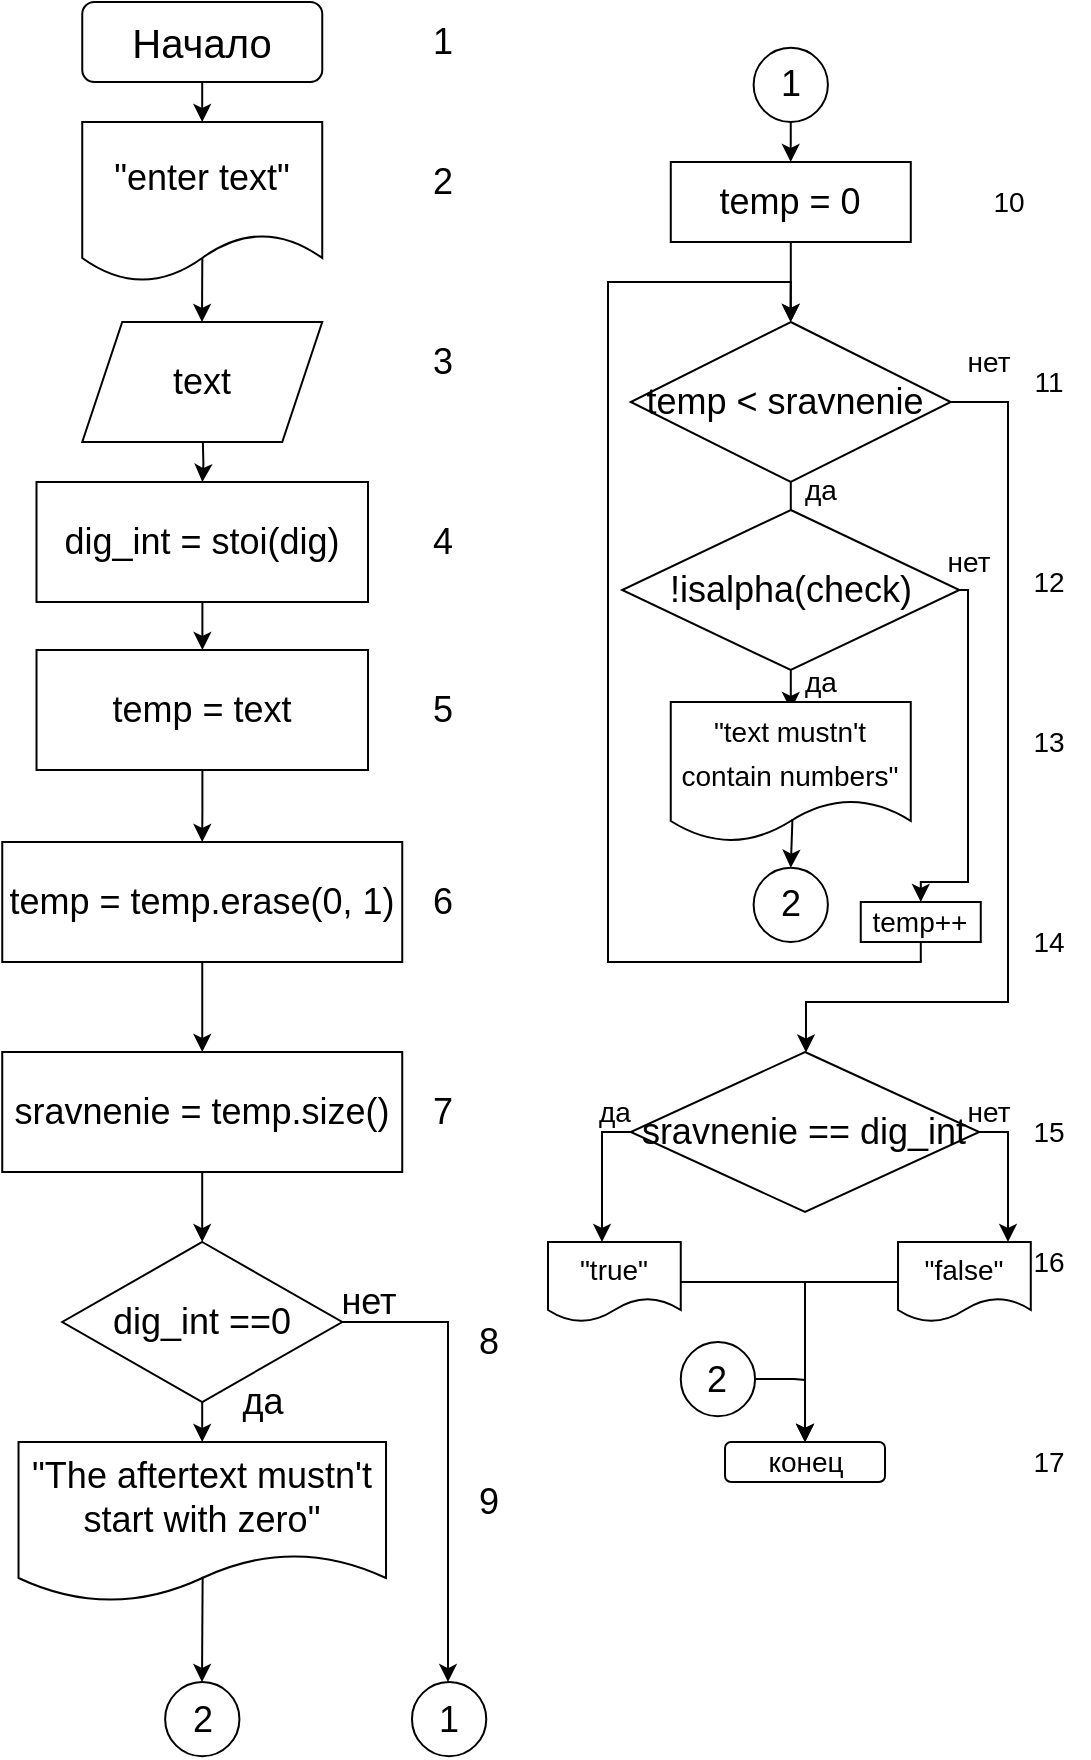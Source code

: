 <mxfile version="16.0.3" type="github">
  <diagram id="C5RBs43oDa-KdzZeNtuy" name="Page-1">
    <mxGraphModel dx="1653" dy="1235" grid="1" gridSize="20" guides="1" tooltips="1" connect="1" arrows="1" fold="1" page="1" pageScale="1" pageWidth="827" pageHeight="1169" math="0" shadow="0">
      <root>
        <mxCell id="WIyWlLk6GJQsqaUBKTNV-0" />
        <mxCell id="WIyWlLk6GJQsqaUBKTNV-1" parent="WIyWlLk6GJQsqaUBKTNV-0" />
        <mxCell id="6rxGdcta7ztDB5Gd1GuF-165" value="" style="edgeStyle=orthogonalEdgeStyle;rounded=0;orthogonalLoop=1;jettySize=auto;html=1;fontSize=14;entryX=0.5;entryY=0;entryDx=0;entryDy=0;" parent="WIyWlLk6GJQsqaUBKTNV-1" source="6rxGdcta7ztDB5Gd1GuF-166" edge="1">
          <mxGeometry relative="1" as="geometry">
            <mxPoint x="1177.125" y="80" as="targetPoint" />
          </mxGeometry>
        </mxCell>
        <mxCell id="6rxGdcta7ztDB5Gd1GuF-166" value="&lt;font style=&quot;font-size: 20px&quot;&gt;Начало&lt;/font&gt;" style="rounded=1;whiteSpace=wrap;html=1;fontSize=12;glass=0;strokeWidth=1;shadow=0;" parent="WIyWlLk6GJQsqaUBKTNV-1" vertex="1">
          <mxGeometry x="1117.13" y="20" width="120" height="40" as="geometry" />
        </mxCell>
        <mxCell id="daI0AMhPsT-8VJa9p6D3-3" value="" style="edgeStyle=orthogonalEdgeStyle;rounded=0;orthogonalLoop=1;jettySize=auto;html=1;fontSize=18;" parent="WIyWlLk6GJQsqaUBKTNV-1" edge="1">
          <mxGeometry relative="1" as="geometry">
            <mxPoint x="1177.2" y="140" as="sourcePoint" />
            <mxPoint x="1177" y="180" as="targetPoint" />
            <Array as="points">
              <mxPoint x="1177" y="140" />
              <mxPoint x="1177" y="140" />
            </Array>
          </mxGeometry>
        </mxCell>
        <mxCell id="daI0AMhPsT-8VJa9p6D3-1" value="2" style="text;html=1;align=center;verticalAlign=middle;resizable=0;points=[];autosize=1;strokeColor=none;fillColor=none;fontSize=18;" parent="WIyWlLk6GJQsqaUBKTNV-1" vertex="1">
          <mxGeometry x="1277.13" y="90" width="40" height="40" as="geometry" />
        </mxCell>
        <mxCell id="daI0AMhPsT-8VJa9p6D3-8" value="" style="edgeStyle=orthogonalEdgeStyle;rounded=0;orthogonalLoop=1;jettySize=auto;html=1;fontSize=18;" parent="WIyWlLk6GJQsqaUBKTNV-1" target="daI0AMhPsT-8VJa9p6D3-7" edge="1">
          <mxGeometry relative="1" as="geometry">
            <mxPoint x="1177.2" y="230" as="sourcePoint" />
          </mxGeometry>
        </mxCell>
        <mxCell id="daI0AMhPsT-8VJa9p6D3-5" value="1" style="text;html=1;align=center;verticalAlign=middle;resizable=0;points=[];autosize=1;strokeColor=none;fillColor=none;fontSize=18;" parent="WIyWlLk6GJQsqaUBKTNV-1" vertex="1">
          <mxGeometry x="1277.13" y="20" width="40" height="40" as="geometry" />
        </mxCell>
        <mxCell id="daI0AMhPsT-8VJa9p6D3-6" value="3" style="text;html=1;align=center;verticalAlign=middle;resizable=0;points=[];autosize=1;strokeColor=none;fillColor=none;fontSize=18;" parent="WIyWlLk6GJQsqaUBKTNV-1" vertex="1">
          <mxGeometry x="1277.13" y="180" width="40" height="40" as="geometry" />
        </mxCell>
        <mxCell id="daI0AMhPsT-8VJa9p6D3-11" value="" style="edgeStyle=orthogonalEdgeStyle;rounded=0;orthogonalLoop=1;jettySize=auto;html=1;fontSize=18;" parent="WIyWlLk6GJQsqaUBKTNV-1" source="daI0AMhPsT-8VJa9p6D3-7" target="daI0AMhPsT-8VJa9p6D3-10" edge="1">
          <mxGeometry relative="1" as="geometry" />
        </mxCell>
        <mxCell id="daI0AMhPsT-8VJa9p6D3-7" value="&lt;font style=&quot;font-size: 18px&quot;&gt;dig_int = stoi(dig)&lt;br&gt;&lt;/font&gt;" style="whiteSpace=wrap;html=1;" parent="WIyWlLk6GJQsqaUBKTNV-1" vertex="1">
          <mxGeometry x="1094.25" y="260" width="165.75" height="60" as="geometry" />
        </mxCell>
        <mxCell id="daI0AMhPsT-8VJa9p6D3-9" value="4" style="text;html=1;align=center;verticalAlign=middle;resizable=0;points=[];autosize=1;strokeColor=none;fillColor=none;fontSize=18;" parent="WIyWlLk6GJQsqaUBKTNV-1" vertex="1">
          <mxGeometry x="1277.13" y="270" width="40" height="40" as="geometry" />
        </mxCell>
        <mxCell id="daI0AMhPsT-8VJa9p6D3-14" value="" style="edgeStyle=orthogonalEdgeStyle;rounded=0;orthogonalLoop=1;jettySize=auto;html=1;fontSize=18;" parent="WIyWlLk6GJQsqaUBKTNV-1" source="daI0AMhPsT-8VJa9p6D3-10" target="daI0AMhPsT-8VJa9p6D3-13" edge="1">
          <mxGeometry relative="1" as="geometry" />
        </mxCell>
        <mxCell id="daI0AMhPsT-8VJa9p6D3-10" value="&lt;font style=&quot;font-size: 18px&quot;&gt;temp = text&lt;br&gt;&lt;/font&gt;" style="whiteSpace=wrap;html=1;" parent="WIyWlLk6GJQsqaUBKTNV-1" vertex="1">
          <mxGeometry x="1094.26" y="344" width="165.75" height="60" as="geometry" />
        </mxCell>
        <mxCell id="daI0AMhPsT-8VJa9p6D3-12" value="5" style="text;html=1;align=center;verticalAlign=middle;resizable=0;points=[];autosize=1;strokeColor=none;fillColor=none;fontSize=18;" parent="WIyWlLk6GJQsqaUBKTNV-1" vertex="1">
          <mxGeometry x="1277.13" y="354" width="40" height="40" as="geometry" />
        </mxCell>
        <mxCell id="daI0AMhPsT-8VJa9p6D3-17" value="" style="edgeStyle=orthogonalEdgeStyle;rounded=0;orthogonalLoop=1;jettySize=auto;html=1;fontSize=18;" parent="WIyWlLk6GJQsqaUBKTNV-1" source="daI0AMhPsT-8VJa9p6D3-13" target="daI0AMhPsT-8VJa9p6D3-16" edge="1">
          <mxGeometry relative="1" as="geometry" />
        </mxCell>
        <mxCell id="daI0AMhPsT-8VJa9p6D3-13" value="&lt;font style=&quot;font-size: 18px&quot;&gt;temp = temp.erase(0, 1)&lt;br&gt;&lt;/font&gt;" style="whiteSpace=wrap;html=1;" parent="WIyWlLk6GJQsqaUBKTNV-1" vertex="1">
          <mxGeometry x="1077.13" y="440" width="200" height="60" as="geometry" />
        </mxCell>
        <mxCell id="daI0AMhPsT-8VJa9p6D3-15" value="6" style="text;html=1;align=center;verticalAlign=middle;resizable=0;points=[];autosize=1;strokeColor=none;fillColor=none;fontSize=18;" parent="WIyWlLk6GJQsqaUBKTNV-1" vertex="1">
          <mxGeometry x="1277.13" y="450" width="40" height="40" as="geometry" />
        </mxCell>
        <mxCell id="iGxkUd32mKnICYGsO4rx-1" value="" style="edgeStyle=orthogonalEdgeStyle;rounded=0;orthogonalLoop=1;jettySize=auto;html=1;fontSize=18;" parent="WIyWlLk6GJQsqaUBKTNV-1" source="daI0AMhPsT-8VJa9p6D3-16" target="iGxkUd32mKnICYGsO4rx-0" edge="1">
          <mxGeometry relative="1" as="geometry" />
        </mxCell>
        <mxCell id="daI0AMhPsT-8VJa9p6D3-16" value="&lt;font style=&quot;font-size: 18px&quot;&gt;sravnenie = temp.size()&lt;br&gt;&lt;/font&gt;" style="whiteSpace=wrap;html=1;" parent="WIyWlLk6GJQsqaUBKTNV-1" vertex="1">
          <mxGeometry x="1077.12" y="545" width="200" height="60" as="geometry" />
        </mxCell>
        <mxCell id="daI0AMhPsT-8VJa9p6D3-18" value="7" style="text;html=1;align=center;verticalAlign=middle;resizable=0;points=[];autosize=1;strokeColor=none;fillColor=none;fontSize=18;" parent="WIyWlLk6GJQsqaUBKTNV-1" vertex="1">
          <mxGeometry x="1277.13" y="555" width="40" height="40" as="geometry" />
        </mxCell>
        <mxCell id="daI0AMhPsT-8VJa9p6D3-21" style="edgeStyle=orthogonalEdgeStyle;rounded=0;orthogonalLoop=1;jettySize=auto;html=1;fontSize=18;" parent="WIyWlLk6GJQsqaUBKTNV-1" source="daI0AMhPsT-8VJa9p6D3-19" edge="1">
          <mxGeometry relative="1" as="geometry">
            <mxPoint x="1580" y="640" as="targetPoint" />
            <Array as="points">
              <mxPoint x="1580" y="585" />
            </Array>
          </mxGeometry>
        </mxCell>
        <mxCell id="daI0AMhPsT-8VJa9p6D3-25" style="edgeStyle=orthogonalEdgeStyle;rounded=0;orthogonalLoop=1;jettySize=auto;html=1;fontSize=18;" parent="WIyWlLk6GJQsqaUBKTNV-1" source="daI0AMhPsT-8VJa9p6D3-19" edge="1">
          <mxGeometry relative="1" as="geometry">
            <Array as="points">
              <mxPoint x="1377" y="585" />
            </Array>
            <mxPoint x="1377" y="640" as="targetPoint" />
          </mxGeometry>
        </mxCell>
        <mxCell id="daI0AMhPsT-8VJa9p6D3-19" value="&lt;font style=&quot;font-size: 18px&quot;&gt;sravnenie == dig_int&lt;/font&gt;" style="rhombus;whiteSpace=wrap;html=1;" parent="WIyWlLk6GJQsqaUBKTNV-1" vertex="1">
          <mxGeometry x="1391.38" y="545" width="174.25" height="80" as="geometry" />
        </mxCell>
        <mxCell id="iGxkUd32mKnICYGsO4rx-2" style="edgeStyle=orthogonalEdgeStyle;rounded=0;orthogonalLoop=1;jettySize=auto;html=1;fontSize=18;" parent="WIyWlLk6GJQsqaUBKTNV-1" source="iGxkUd32mKnICYGsO4rx-0" edge="1" target="iGxkUd32mKnICYGsO4rx-17">
          <mxGeometry relative="1" as="geometry">
            <mxPoint x="1177" y="860" as="targetPoint" />
            <Array as="points">
              <mxPoint x="1300" y="680" />
            </Array>
          </mxGeometry>
        </mxCell>
        <mxCell id="iGxkUd32mKnICYGsO4rx-5" value="" style="edgeStyle=orthogonalEdgeStyle;rounded=0;orthogonalLoop=1;jettySize=auto;html=1;fontSize=18;" parent="WIyWlLk6GJQsqaUBKTNV-1" source="iGxkUd32mKnICYGsO4rx-0" target="iGxkUd32mKnICYGsO4rx-4" edge="1">
          <mxGeometry relative="1" as="geometry" />
        </mxCell>
        <mxCell id="iGxkUd32mKnICYGsO4rx-0" value="&lt;font style=&quot;font-size: 18px&quot;&gt;dig_int ==0&lt;/font&gt;" style="rhombus;whiteSpace=wrap;html=1;" parent="WIyWlLk6GJQsqaUBKTNV-1" vertex="1">
          <mxGeometry x="1107.13" y="640" width="140" height="80" as="geometry" />
        </mxCell>
        <mxCell id="iGxkUd32mKnICYGsO4rx-4" value="&quot;The aftertext mustn&#39;t start with zero&quot;" style="shape=document;whiteSpace=wrap;html=1;boundedLbl=1;fontSize=18;" parent="WIyWlLk6GJQsqaUBKTNV-1" vertex="1">
          <mxGeometry x="1085.26" y="740" width="183.75" height="80" as="geometry" />
        </mxCell>
        <mxCell id="iGxkUd32mKnICYGsO4rx-7" value="" style="endArrow=classic;html=1;rounded=0;fontSize=18;exitX=0.501;exitY=0.842;exitDx=0;exitDy=0;exitPerimeter=0;" parent="WIyWlLk6GJQsqaUBKTNV-1" source="iGxkUd32mKnICYGsO4rx-4" edge="1">
          <mxGeometry width="50" height="50" relative="1" as="geometry">
            <mxPoint x="1177.02" y="840" as="sourcePoint" />
            <mxPoint x="1177" y="860" as="targetPoint" />
          </mxGeometry>
        </mxCell>
        <mxCell id="iGxkUd32mKnICYGsO4rx-8" value="да" style="text;html=1;align=center;verticalAlign=middle;resizable=0;points=[];autosize=1;strokeColor=none;fillColor=none;fontSize=18;" parent="WIyWlLk6GJQsqaUBKTNV-1" vertex="1">
          <mxGeometry x="1177.13" y="700" width="60" height="40" as="geometry" />
        </mxCell>
        <mxCell id="iGxkUd32mKnICYGsO4rx-9" value="нет" style="text;html=1;align=center;verticalAlign=middle;resizable=0;points=[];autosize=1;strokeColor=none;fillColor=none;fontSize=18;" parent="WIyWlLk6GJQsqaUBKTNV-1" vertex="1">
          <mxGeometry x="1230" y="650" width="60" height="40" as="geometry" />
        </mxCell>
        <mxCell id="iGxkUd32mKnICYGsO4rx-10" value="8" style="text;html=1;align=center;verticalAlign=middle;resizable=0;points=[];autosize=1;strokeColor=none;fillColor=none;fontSize=18;" parent="WIyWlLk6GJQsqaUBKTNV-1" vertex="1">
          <mxGeometry x="1300" y="670" width="40" height="40" as="geometry" />
        </mxCell>
        <mxCell id="iGxkUd32mKnICYGsO4rx-11" value="9" style="text;html=1;align=center;verticalAlign=middle;resizable=0;points=[];autosize=1;strokeColor=none;fillColor=none;fontSize=18;" parent="WIyWlLk6GJQsqaUBKTNV-1" vertex="1">
          <mxGeometry x="1300" y="750" width="40" height="40" as="geometry" />
        </mxCell>
        <mxCell id="iGxkUd32mKnICYGsO4rx-14" value="" style="edgeStyle=orthogonalEdgeStyle;rounded=0;orthogonalLoop=1;jettySize=auto;html=1;fontSize=18;" parent="WIyWlLk6GJQsqaUBKTNV-1" source="iGxkUd32mKnICYGsO4rx-12" edge="1">
          <mxGeometry relative="1" as="geometry">
            <mxPoint x="1471.26" y="180" as="targetPoint" />
          </mxGeometry>
        </mxCell>
        <mxCell id="iGxkUd32mKnICYGsO4rx-12" value="temp = 0" style="whiteSpace=wrap;html=1;fontSize=18;" parent="WIyWlLk6GJQsqaUBKTNV-1" vertex="1">
          <mxGeometry x="1411.39" y="100" width="120" height="40" as="geometry" />
        </mxCell>
        <mxCell id="iGxkUd32mKnICYGsO4rx-21" value="" style="edgeStyle=orthogonalEdgeStyle;rounded=0;orthogonalLoop=1;jettySize=auto;html=1;fontSize=18;" parent="WIyWlLk6GJQsqaUBKTNV-1" source="iGxkUd32mKnICYGsO4rx-15" target="iGxkUd32mKnICYGsO4rx-20" edge="1">
          <mxGeometry relative="1" as="geometry" />
        </mxCell>
        <mxCell id="iGxkUd32mKnICYGsO4rx-48" style="edgeStyle=orthogonalEdgeStyle;rounded=0;orthogonalLoop=1;jettySize=auto;html=1;fontSize=14;" parent="WIyWlLk6GJQsqaUBKTNV-1" source="iGxkUd32mKnICYGsO4rx-15" target="daI0AMhPsT-8VJa9p6D3-19" edge="1">
          <mxGeometry relative="1" as="geometry">
            <Array as="points">
              <mxPoint x="1580" y="220" />
              <mxPoint x="1580" y="520" />
              <mxPoint x="1479" y="520" />
            </Array>
          </mxGeometry>
        </mxCell>
        <mxCell id="iGxkUd32mKnICYGsO4rx-15" value="temp &amp;lt; sravnenie&amp;nbsp;" style="rhombus;whiteSpace=wrap;html=1;fontSize=18;" parent="WIyWlLk6GJQsqaUBKTNV-1" vertex="1">
          <mxGeometry x="1391.38" y="180" width="160" height="80" as="geometry" />
        </mxCell>
        <mxCell id="iGxkUd32mKnICYGsO4rx-17" value="1" style="ellipse;whiteSpace=wrap;html=1;aspect=fixed;fontSize=18;" parent="WIyWlLk6GJQsqaUBKTNV-1" vertex="1">
          <mxGeometry x="1281.99" y="860" width="37.14" height="37.14" as="geometry" />
        </mxCell>
        <mxCell id="iGxkUd32mKnICYGsO4rx-19" value="" style="edgeStyle=orthogonalEdgeStyle;rounded=0;orthogonalLoop=1;jettySize=auto;html=1;fontSize=18;" parent="WIyWlLk6GJQsqaUBKTNV-1" source="iGxkUd32mKnICYGsO4rx-18" target="iGxkUd32mKnICYGsO4rx-12" edge="1">
          <mxGeometry relative="1" as="geometry" />
        </mxCell>
        <mxCell id="iGxkUd32mKnICYGsO4rx-18" value="1" style="ellipse;whiteSpace=wrap;html=1;aspect=fixed;fontSize=18;" parent="WIyWlLk6GJQsqaUBKTNV-1" vertex="1">
          <mxGeometry x="1452.81" y="42.86" width="37.14" height="37.14" as="geometry" />
        </mxCell>
        <mxCell id="iGxkUd32mKnICYGsO4rx-23" value="" style="edgeStyle=orthogonalEdgeStyle;rounded=0;orthogonalLoop=1;jettySize=auto;html=1;fontSize=18;" parent="WIyWlLk6GJQsqaUBKTNV-1" source="iGxkUd32mKnICYGsO4rx-20" edge="1">
          <mxGeometry relative="1" as="geometry">
            <mxPoint x="1471.452" y="374.0" as="targetPoint" />
          </mxGeometry>
        </mxCell>
        <mxCell id="iGxkUd32mKnICYGsO4rx-31" style="edgeStyle=orthogonalEdgeStyle;rounded=0;orthogonalLoop=1;jettySize=auto;html=1;fontSize=14;entryX=0.5;entryY=0;entryDx=0;entryDy=0;" parent="WIyWlLk6GJQsqaUBKTNV-1" source="iGxkUd32mKnICYGsO4rx-20" target="iGxkUd32mKnICYGsO4rx-30" edge="1">
          <mxGeometry relative="1" as="geometry">
            <mxPoint x="1560" y="500" as="targetPoint" />
            <Array as="points">
              <mxPoint x="1560" y="314" />
              <mxPoint x="1560" y="460" />
              <mxPoint x="1536" y="460" />
            </Array>
          </mxGeometry>
        </mxCell>
        <mxCell id="iGxkUd32mKnICYGsO4rx-20" value="&lt;span style=&quot;text-align: left ; background-color: rgb(255 , 255 , 255)&quot;&gt;&lt;font style=&quot;font-size: 18px&quot;&gt;!isalpha(check)&lt;/font&gt;&lt;/span&gt;" style="rhombus;whiteSpace=wrap;html=1;fontSize=18;" parent="WIyWlLk6GJQsqaUBKTNV-1" vertex="1">
          <mxGeometry x="1387.08" y="274" width="168.62" height="80" as="geometry" />
        </mxCell>
        <mxCell id="iGxkUd32mKnICYGsO4rx-26" value="&lt;font style=&quot;font-size: 14px&quot;&gt;&quot;text mustn&#39;t contain numbers&quot;&lt;/font&gt;" style="shape=document;whiteSpace=wrap;html=1;boundedLbl=1;fontSize=18;" parent="WIyWlLk6GJQsqaUBKTNV-1" vertex="1">
          <mxGeometry x="1411.38" y="370" width="120" height="70" as="geometry" />
        </mxCell>
        <mxCell id="iGxkUd32mKnICYGsO4rx-37" style="edgeStyle=orthogonalEdgeStyle;rounded=0;orthogonalLoop=1;jettySize=auto;html=1;fontSize=14;entryX=0.5;entryY=0;entryDx=0;entryDy=0;" parent="WIyWlLk6GJQsqaUBKTNV-1" source="iGxkUd32mKnICYGsO4rx-30" target="iGxkUd32mKnICYGsO4rx-15" edge="1">
          <mxGeometry relative="1" as="geometry">
            <mxPoint x="1380" y="260" as="targetPoint" />
            <Array as="points">
              <mxPoint x="1536" y="500" />
              <mxPoint x="1380" y="500" />
              <mxPoint x="1380" y="160" />
              <mxPoint x="1471" y="160" />
            </Array>
          </mxGeometry>
        </mxCell>
        <mxCell id="iGxkUd32mKnICYGsO4rx-30" value="temp++" style="whiteSpace=wrap;html=1;fontSize=14;" parent="WIyWlLk6GJQsqaUBKTNV-1" vertex="1">
          <mxGeometry x="1506.38" y="470" width="60" height="20" as="geometry" />
        </mxCell>
        <mxCell id="iGxkUd32mKnICYGsO4rx-32" value="да" style="text;html=1;align=center;verticalAlign=middle;resizable=0;points=[];autosize=1;strokeColor=none;fillColor=none;fontSize=14;" parent="WIyWlLk6GJQsqaUBKTNV-1" vertex="1">
          <mxGeometry x="1466.38" y="350" width="40" height="20" as="geometry" />
        </mxCell>
        <mxCell id="iGxkUd32mKnICYGsO4rx-34" value="да" style="text;html=1;align=center;verticalAlign=middle;resizable=0;points=[];autosize=1;strokeColor=none;fillColor=none;fontSize=14;" parent="WIyWlLk6GJQsqaUBKTNV-1" vertex="1">
          <mxGeometry x="1466.38" y="254" width="40" height="20" as="geometry" />
        </mxCell>
        <mxCell id="iGxkUd32mKnICYGsO4rx-35" value="нет" style="text;html=1;align=center;verticalAlign=middle;resizable=0;points=[];autosize=1;strokeColor=none;fillColor=none;fontSize=14;" parent="WIyWlLk6GJQsqaUBKTNV-1" vertex="1">
          <mxGeometry x="1530" y="290" width="60" height="20" as="geometry" />
        </mxCell>
        <mxCell id="iGxkUd32mKnICYGsO4rx-36" value="нет" style="text;html=1;align=center;verticalAlign=middle;resizable=0;points=[];autosize=1;strokeColor=none;fillColor=none;fontSize=14;" parent="WIyWlLk6GJQsqaUBKTNV-1" vertex="1">
          <mxGeometry x="1540" y="190" width="60" height="20" as="geometry" />
        </mxCell>
        <mxCell id="iGxkUd32mKnICYGsO4rx-39" value="нет" style="text;html=1;align=center;verticalAlign=middle;resizable=0;points=[];autosize=1;strokeColor=none;fillColor=none;fontSize=14;" parent="WIyWlLk6GJQsqaUBKTNV-1" vertex="1">
          <mxGeometry x="1540" y="565" width="60" height="20" as="geometry" />
        </mxCell>
        <mxCell id="iGxkUd32mKnICYGsO4rx-40" value="10" style="text;html=1;align=center;verticalAlign=middle;resizable=0;points=[];autosize=1;strokeColor=none;fillColor=none;fontSize=14;" parent="WIyWlLk6GJQsqaUBKTNV-1" vertex="1">
          <mxGeometry x="1560" y="110" width="40" height="20" as="geometry" />
        </mxCell>
        <mxCell id="iGxkUd32mKnICYGsO4rx-43" value="да" style="text;html=1;align=center;verticalAlign=middle;resizable=0;points=[];autosize=1;strokeColor=none;fillColor=none;fontSize=14;" parent="WIyWlLk6GJQsqaUBKTNV-1" vertex="1">
          <mxGeometry x="1363.19" y="565" width="40" height="20" as="geometry" />
        </mxCell>
        <mxCell id="n1pST-J_KuiagPCjS6O9-8" style="edgeStyle=orthogonalEdgeStyle;rounded=0;orthogonalLoop=1;jettySize=auto;html=1;entryX=0.5;entryY=0;entryDx=0;entryDy=0;" edge="1" parent="WIyWlLk6GJQsqaUBKTNV-1" source="iGxkUd32mKnICYGsO4rx-44" target="iGxkUd32mKnICYGsO4rx-49">
          <mxGeometry relative="1" as="geometry" />
        </mxCell>
        <mxCell id="iGxkUd32mKnICYGsO4rx-44" value="&quot;true&quot;" style="shape=document;whiteSpace=wrap;html=1;boundedLbl=1;fontSize=14;" parent="WIyWlLk6GJQsqaUBKTNV-1" vertex="1">
          <mxGeometry x="1350" y="640" width="66.38" height="40" as="geometry" />
        </mxCell>
        <mxCell id="n1pST-J_KuiagPCjS6O9-9" style="edgeStyle=orthogonalEdgeStyle;rounded=0;orthogonalLoop=1;jettySize=auto;html=1;entryX=0.5;entryY=0;entryDx=0;entryDy=0;" edge="1" parent="WIyWlLk6GJQsqaUBKTNV-1" source="iGxkUd32mKnICYGsO4rx-45" target="iGxkUd32mKnICYGsO4rx-49">
          <mxGeometry relative="1" as="geometry" />
        </mxCell>
        <mxCell id="iGxkUd32mKnICYGsO4rx-45" value="&quot;false&quot;" style="shape=document;whiteSpace=wrap;html=1;boundedLbl=1;fontSize=14;" parent="WIyWlLk6GJQsqaUBKTNV-1" vertex="1">
          <mxGeometry x="1525.01" y="640" width="66.38" height="40" as="geometry" />
        </mxCell>
        <mxCell id="iGxkUd32mKnICYGsO4rx-49" value="конец" style="rounded=1;whiteSpace=wrap;html=1;fontSize=14;" parent="WIyWlLk6GJQsqaUBKTNV-1" vertex="1">
          <mxGeometry x="1438.51" y="740" width="80" height="20" as="geometry" />
        </mxCell>
        <mxCell id="iGxkUd32mKnICYGsO4rx-50" value="11" style="text;html=1;align=center;verticalAlign=middle;resizable=0;points=[];autosize=1;strokeColor=none;fillColor=none;fontSize=14;" parent="WIyWlLk6GJQsqaUBKTNV-1" vertex="1">
          <mxGeometry x="1580" y="200" width="40" height="20" as="geometry" />
        </mxCell>
        <mxCell id="iGxkUd32mKnICYGsO4rx-51" value="12" style="text;html=1;align=center;verticalAlign=middle;resizable=0;points=[];autosize=1;strokeColor=none;fillColor=none;fontSize=14;" parent="WIyWlLk6GJQsqaUBKTNV-1" vertex="1">
          <mxGeometry x="1580" y="300" width="40" height="20" as="geometry" />
        </mxCell>
        <mxCell id="iGxkUd32mKnICYGsO4rx-52" value="13" style="text;html=1;align=center;verticalAlign=middle;resizable=0;points=[];autosize=1;strokeColor=none;fillColor=none;fontSize=14;" parent="WIyWlLk6GJQsqaUBKTNV-1" vertex="1">
          <mxGeometry x="1580" y="380" width="40" height="20" as="geometry" />
        </mxCell>
        <mxCell id="iGxkUd32mKnICYGsO4rx-53" value="14" style="text;html=1;align=center;verticalAlign=middle;resizable=0;points=[];autosize=1;strokeColor=none;fillColor=none;fontSize=14;" parent="WIyWlLk6GJQsqaUBKTNV-1" vertex="1">
          <mxGeometry x="1580" y="480" width="40" height="20" as="geometry" />
        </mxCell>
        <mxCell id="iGxkUd32mKnICYGsO4rx-54" value="15" style="text;html=1;align=center;verticalAlign=middle;resizable=0;points=[];autosize=1;strokeColor=none;fillColor=none;fontSize=14;" parent="WIyWlLk6GJQsqaUBKTNV-1" vertex="1">
          <mxGeometry x="1580" y="575" width="40" height="20" as="geometry" />
        </mxCell>
        <mxCell id="iGxkUd32mKnICYGsO4rx-55" value="16" style="text;html=1;align=center;verticalAlign=middle;resizable=0;points=[];autosize=1;strokeColor=none;fillColor=none;fontSize=14;" parent="WIyWlLk6GJQsqaUBKTNV-1" vertex="1">
          <mxGeometry x="1580" y="640" width="40" height="20" as="geometry" />
        </mxCell>
        <mxCell id="iGxkUd32mKnICYGsO4rx-56" value="17" style="text;html=1;align=center;verticalAlign=middle;resizable=0;points=[];autosize=1;strokeColor=none;fillColor=none;fontSize=14;" parent="WIyWlLk6GJQsqaUBKTNV-1" vertex="1">
          <mxGeometry x="1580" y="740" width="40" height="20" as="geometry" />
        </mxCell>
        <mxCell id="mADrnBKnACUx7Qbo62AI-0" value="&lt;font style=&quot;font-size: 18px&quot;&gt;&quot;enter text&quot;&lt;/font&gt;" style="shape=document;whiteSpace=wrap;html=1;boundedLbl=1;" parent="WIyWlLk6GJQsqaUBKTNV-1" vertex="1">
          <mxGeometry x="1117.12" y="80" width="120" height="80" as="geometry" />
        </mxCell>
        <mxCell id="mADrnBKnACUx7Qbo62AI-1" value="text" style="shape=parallelogram;perimeter=parallelogramPerimeter;whiteSpace=wrap;html=1;fixedSize=1;fontSize=18;" parent="WIyWlLk6GJQsqaUBKTNV-1" vertex="1">
          <mxGeometry x="1117.12" y="180" width="120" height="60" as="geometry" />
        </mxCell>
        <mxCell id="n1pST-J_KuiagPCjS6O9-0" value="2" style="ellipse;whiteSpace=wrap;html=1;aspect=fixed;fontSize=18;" vertex="1" parent="WIyWlLk6GJQsqaUBKTNV-1">
          <mxGeometry x="1158.57" y="860" width="37.14" height="37.14" as="geometry" />
        </mxCell>
        <mxCell id="n1pST-J_KuiagPCjS6O9-3" value="2" style="ellipse;whiteSpace=wrap;html=1;aspect=fixed;fontSize=18;" vertex="1" parent="WIyWlLk6GJQsqaUBKTNV-1">
          <mxGeometry x="1452.81" y="452.86" width="37.14" height="37.14" as="geometry" />
        </mxCell>
        <mxCell id="n1pST-J_KuiagPCjS6O9-5" value="" style="endArrow=classic;html=1;rounded=0;entryX=0.5;entryY=0;entryDx=0;entryDy=0;exitX=0.507;exitY=0.836;exitDx=0;exitDy=0;exitPerimeter=0;" edge="1" parent="WIyWlLk6GJQsqaUBKTNV-1" source="iGxkUd32mKnICYGsO4rx-26" target="n1pST-J_KuiagPCjS6O9-3">
          <mxGeometry width="50" height="50" relative="1" as="geometry">
            <mxPoint x="1420" y="510" as="sourcePoint" />
            <mxPoint x="1470" y="460" as="targetPoint" />
          </mxGeometry>
        </mxCell>
        <mxCell id="n1pST-J_KuiagPCjS6O9-10" style="edgeStyle=orthogonalEdgeStyle;rounded=0;orthogonalLoop=1;jettySize=auto;html=1;entryX=0.5;entryY=0;entryDx=0;entryDy=0;" edge="1" parent="WIyWlLk6GJQsqaUBKTNV-1" source="n1pST-J_KuiagPCjS6O9-6" target="iGxkUd32mKnICYGsO4rx-49">
          <mxGeometry relative="1" as="geometry">
            <mxPoint x="1480" y="740" as="targetPoint" />
            <Array as="points">
              <mxPoint x="1473" y="709" />
              <mxPoint x="1479" y="709" />
            </Array>
          </mxGeometry>
        </mxCell>
        <mxCell id="n1pST-J_KuiagPCjS6O9-6" value="2" style="ellipse;whiteSpace=wrap;html=1;aspect=fixed;fontSize=18;" vertex="1" parent="WIyWlLk6GJQsqaUBKTNV-1">
          <mxGeometry x="1416.38" y="690" width="37.14" height="37.14" as="geometry" />
        </mxCell>
      </root>
    </mxGraphModel>
  </diagram>
</mxfile>
